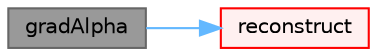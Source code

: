 digraph "gradAlpha"
{
 // LATEX_PDF_SIZE
  bgcolor="transparent";
  edge [fontname=Helvetica,fontsize=10,labelfontname=Helvetica,labelfontsize=10];
  node [fontname=Helvetica,fontsize=10,shape=box,height=0.2,width=0.4];
  rankdir="LR";
  Node1 [id="Node000001",label="gradAlpha",height=0.2,width=0.4,color="gray40", fillcolor="grey60", style="filled", fontcolor="black",tooltip=" "];
  Node1 -> Node2 [id="edge1_Node000001_Node000002",color="steelblue1",style="solid",tooltip=" "];
  Node2 [id="Node000002",label="reconstruct",height=0.2,width=0.4,color="red", fillcolor="#FFF0F0", style="filled",URL="$classFoam_1_1reconstruction_1_1gradAlpha.html#a305de9d59278f981f7770ef97289d4ca",tooltip=" "];
}
